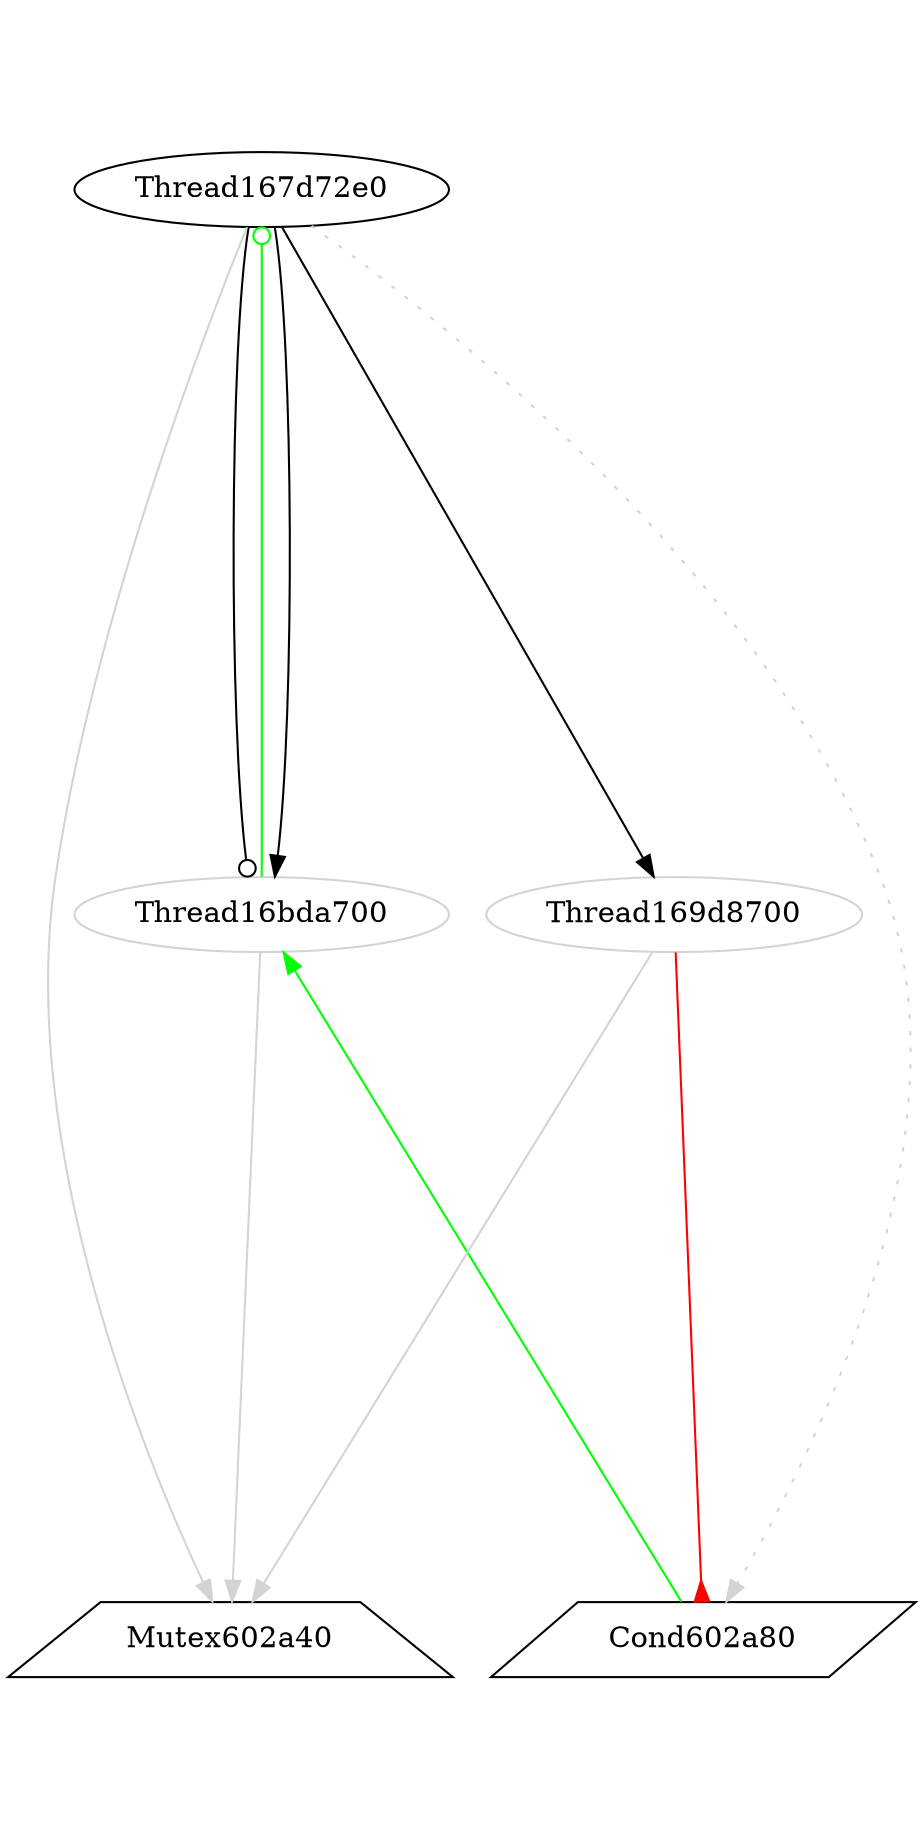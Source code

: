 digraph G {
graph[center=true, ratio=2];
Thread16bda700 [color=lightgray];
Thread16bda700 -> Mutex602a40 [arrowhead=normal,color=lightgray];
Thread16bda700 -> Cond602a80 [arrowhead=inv,color=green,dir=back];
Mutex602a40 [shape=trapezium,color=black];
Cond602a80 [shape=parallelogram,color=black];
Thread169d8700 [color=lightgray];
Thread169d8700 -> Mutex602a40 [arrowhead=normal,color=lightgray];
Thread169d8700 -> Cond602a80 [arrowhead=inv,color=red];
Thread167d72e0 [color=black];
Thread167d72e0 -> Thread16bda700 [arrowhead=odot];
Thread167d72e0 -> Thread16bda700 [arrowtail=odot,color=green,dir=back];
Thread167d72e0 -> Thread16bda700 [arrowhead=normal];
Thread167d72e0 -> Mutex602a40 [arrowhead=normal,color=lightgray];
Thread167d72e0 -> Cond602a80 [style=dotted,color=lightgray];
Thread167d72e0 -> Thread169d8700 [arrowhead=normal];
}